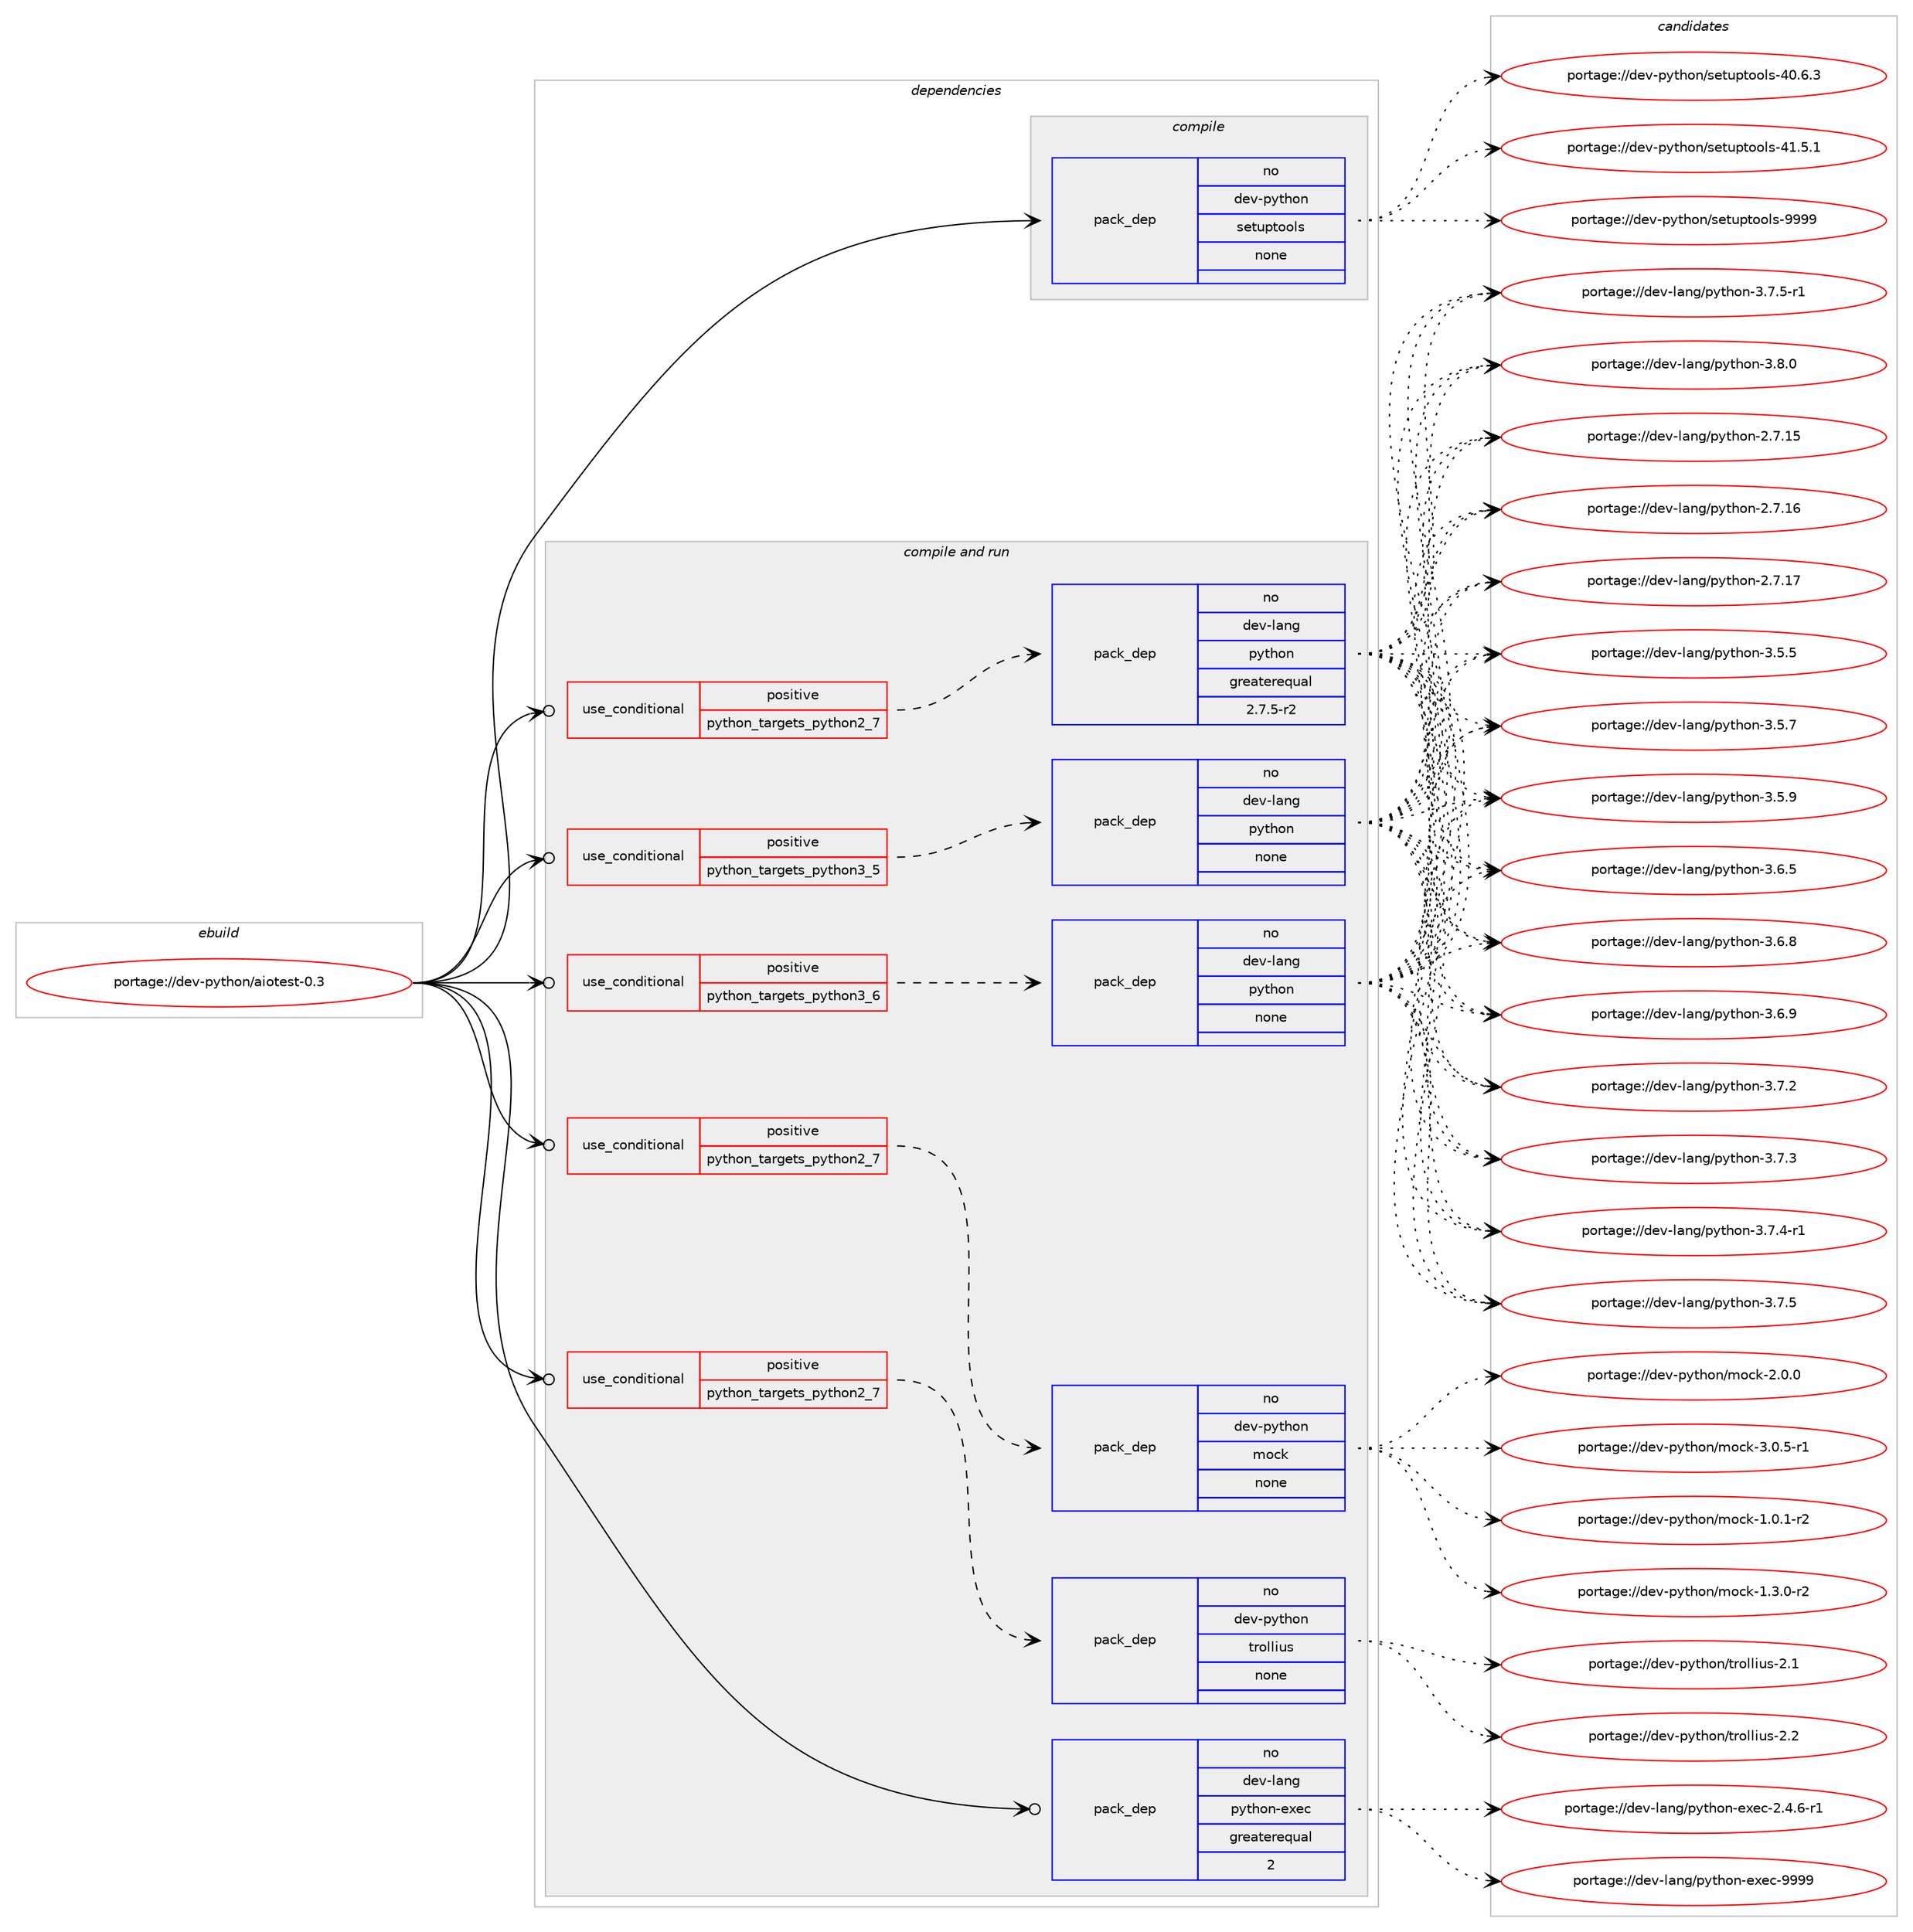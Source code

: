 digraph prolog {

# *************
# Graph options
# *************

newrank=true;
concentrate=true;
compound=true;
graph [rankdir=LR,fontname=Helvetica,fontsize=10,ranksep=1.5];#, ranksep=2.5, nodesep=0.2];
edge  [arrowhead=vee];
node  [fontname=Helvetica,fontsize=10];

# **********
# The ebuild
# **********

subgraph cluster_leftcol {
color=gray;
rank=same;
label=<<i>ebuild</i>>;
id [label="portage://dev-python/aiotest-0.3", color=red, width=4, href="../dev-python/aiotest-0.3.svg"];
}

# ****************
# The dependencies
# ****************

subgraph cluster_midcol {
color=gray;
label=<<i>dependencies</i>>;
subgraph cluster_compile {
fillcolor="#eeeeee";
style=filled;
label=<<i>compile</i>>;
subgraph pack100200 {
dependency128798 [label=<<TABLE BORDER="0" CELLBORDER="1" CELLSPACING="0" CELLPADDING="4" WIDTH="220"><TR><TD ROWSPAN="6" CELLPADDING="30">pack_dep</TD></TR><TR><TD WIDTH="110">no</TD></TR><TR><TD>dev-python</TD></TR><TR><TD>setuptools</TD></TR><TR><TD>none</TD></TR><TR><TD></TD></TR></TABLE>>, shape=none, color=blue];
}
id:e -> dependency128798:w [weight=20,style="solid",arrowhead="vee"];
}
subgraph cluster_compileandrun {
fillcolor="#eeeeee";
style=filled;
label=<<i>compile and run</i>>;
subgraph cond25293 {
dependency128799 [label=<<TABLE BORDER="0" CELLBORDER="1" CELLSPACING="0" CELLPADDING="4"><TR><TD ROWSPAN="3" CELLPADDING="10">use_conditional</TD></TR><TR><TD>positive</TD></TR><TR><TD>python_targets_python2_7</TD></TR></TABLE>>, shape=none, color=red];
subgraph pack100201 {
dependency128800 [label=<<TABLE BORDER="0" CELLBORDER="1" CELLSPACING="0" CELLPADDING="4" WIDTH="220"><TR><TD ROWSPAN="6" CELLPADDING="30">pack_dep</TD></TR><TR><TD WIDTH="110">no</TD></TR><TR><TD>dev-lang</TD></TR><TR><TD>python</TD></TR><TR><TD>greaterequal</TD></TR><TR><TD>2.7.5-r2</TD></TR></TABLE>>, shape=none, color=blue];
}
dependency128799:e -> dependency128800:w [weight=20,style="dashed",arrowhead="vee"];
}
id:e -> dependency128799:w [weight=20,style="solid",arrowhead="odotvee"];
subgraph cond25294 {
dependency128801 [label=<<TABLE BORDER="0" CELLBORDER="1" CELLSPACING="0" CELLPADDING="4"><TR><TD ROWSPAN="3" CELLPADDING="10">use_conditional</TD></TR><TR><TD>positive</TD></TR><TR><TD>python_targets_python2_7</TD></TR></TABLE>>, shape=none, color=red];
subgraph pack100202 {
dependency128802 [label=<<TABLE BORDER="0" CELLBORDER="1" CELLSPACING="0" CELLPADDING="4" WIDTH="220"><TR><TD ROWSPAN="6" CELLPADDING="30">pack_dep</TD></TR><TR><TD WIDTH="110">no</TD></TR><TR><TD>dev-python</TD></TR><TR><TD>mock</TD></TR><TR><TD>none</TD></TR><TR><TD></TD></TR></TABLE>>, shape=none, color=blue];
}
dependency128801:e -> dependency128802:w [weight=20,style="dashed",arrowhead="vee"];
}
id:e -> dependency128801:w [weight=20,style="solid",arrowhead="odotvee"];
subgraph cond25295 {
dependency128803 [label=<<TABLE BORDER="0" CELLBORDER="1" CELLSPACING="0" CELLPADDING="4"><TR><TD ROWSPAN="3" CELLPADDING="10">use_conditional</TD></TR><TR><TD>positive</TD></TR><TR><TD>python_targets_python2_7</TD></TR></TABLE>>, shape=none, color=red];
subgraph pack100203 {
dependency128804 [label=<<TABLE BORDER="0" CELLBORDER="1" CELLSPACING="0" CELLPADDING="4" WIDTH="220"><TR><TD ROWSPAN="6" CELLPADDING="30">pack_dep</TD></TR><TR><TD WIDTH="110">no</TD></TR><TR><TD>dev-python</TD></TR><TR><TD>trollius</TD></TR><TR><TD>none</TD></TR><TR><TD></TD></TR></TABLE>>, shape=none, color=blue];
}
dependency128803:e -> dependency128804:w [weight=20,style="dashed",arrowhead="vee"];
}
id:e -> dependency128803:w [weight=20,style="solid",arrowhead="odotvee"];
subgraph cond25296 {
dependency128805 [label=<<TABLE BORDER="0" CELLBORDER="1" CELLSPACING="0" CELLPADDING="4"><TR><TD ROWSPAN="3" CELLPADDING="10">use_conditional</TD></TR><TR><TD>positive</TD></TR><TR><TD>python_targets_python3_5</TD></TR></TABLE>>, shape=none, color=red];
subgraph pack100204 {
dependency128806 [label=<<TABLE BORDER="0" CELLBORDER="1" CELLSPACING="0" CELLPADDING="4" WIDTH="220"><TR><TD ROWSPAN="6" CELLPADDING="30">pack_dep</TD></TR><TR><TD WIDTH="110">no</TD></TR><TR><TD>dev-lang</TD></TR><TR><TD>python</TD></TR><TR><TD>none</TD></TR><TR><TD></TD></TR></TABLE>>, shape=none, color=blue];
}
dependency128805:e -> dependency128806:w [weight=20,style="dashed",arrowhead="vee"];
}
id:e -> dependency128805:w [weight=20,style="solid",arrowhead="odotvee"];
subgraph cond25297 {
dependency128807 [label=<<TABLE BORDER="0" CELLBORDER="1" CELLSPACING="0" CELLPADDING="4"><TR><TD ROWSPAN="3" CELLPADDING="10">use_conditional</TD></TR><TR><TD>positive</TD></TR><TR><TD>python_targets_python3_6</TD></TR></TABLE>>, shape=none, color=red];
subgraph pack100205 {
dependency128808 [label=<<TABLE BORDER="0" CELLBORDER="1" CELLSPACING="0" CELLPADDING="4" WIDTH="220"><TR><TD ROWSPAN="6" CELLPADDING="30">pack_dep</TD></TR><TR><TD WIDTH="110">no</TD></TR><TR><TD>dev-lang</TD></TR><TR><TD>python</TD></TR><TR><TD>none</TD></TR><TR><TD></TD></TR></TABLE>>, shape=none, color=blue];
}
dependency128807:e -> dependency128808:w [weight=20,style="dashed",arrowhead="vee"];
}
id:e -> dependency128807:w [weight=20,style="solid",arrowhead="odotvee"];
subgraph pack100206 {
dependency128809 [label=<<TABLE BORDER="0" CELLBORDER="1" CELLSPACING="0" CELLPADDING="4" WIDTH="220"><TR><TD ROWSPAN="6" CELLPADDING="30">pack_dep</TD></TR><TR><TD WIDTH="110">no</TD></TR><TR><TD>dev-lang</TD></TR><TR><TD>python-exec</TD></TR><TR><TD>greaterequal</TD></TR><TR><TD>2</TD></TR></TABLE>>, shape=none, color=blue];
}
id:e -> dependency128809:w [weight=20,style="solid",arrowhead="odotvee"];
}
subgraph cluster_run {
fillcolor="#eeeeee";
style=filled;
label=<<i>run</i>>;
}
}

# **************
# The candidates
# **************

subgraph cluster_choices {
rank=same;
color=gray;
label=<<i>candidates</i>>;

subgraph choice100200 {
color=black;
nodesep=1;
choiceportage100101118451121211161041111104711510111611711211611111110811545524846544651 [label="portage://dev-python/setuptools-40.6.3", color=red, width=4,href="../dev-python/setuptools-40.6.3.svg"];
choiceportage100101118451121211161041111104711510111611711211611111110811545524946534649 [label="portage://dev-python/setuptools-41.5.1", color=red, width=4,href="../dev-python/setuptools-41.5.1.svg"];
choiceportage10010111845112121116104111110471151011161171121161111111081154557575757 [label="portage://dev-python/setuptools-9999", color=red, width=4,href="../dev-python/setuptools-9999.svg"];
dependency128798:e -> choiceportage100101118451121211161041111104711510111611711211611111110811545524846544651:w [style=dotted,weight="100"];
dependency128798:e -> choiceportage100101118451121211161041111104711510111611711211611111110811545524946534649:w [style=dotted,weight="100"];
dependency128798:e -> choiceportage10010111845112121116104111110471151011161171121161111111081154557575757:w [style=dotted,weight="100"];
}
subgraph choice100201 {
color=black;
nodesep=1;
choiceportage10010111845108971101034711212111610411111045504655464953 [label="portage://dev-lang/python-2.7.15", color=red, width=4,href="../dev-lang/python-2.7.15.svg"];
choiceportage10010111845108971101034711212111610411111045504655464954 [label="portage://dev-lang/python-2.7.16", color=red, width=4,href="../dev-lang/python-2.7.16.svg"];
choiceportage10010111845108971101034711212111610411111045504655464955 [label="portage://dev-lang/python-2.7.17", color=red, width=4,href="../dev-lang/python-2.7.17.svg"];
choiceportage100101118451089711010347112121116104111110455146534653 [label="portage://dev-lang/python-3.5.5", color=red, width=4,href="../dev-lang/python-3.5.5.svg"];
choiceportage100101118451089711010347112121116104111110455146534655 [label="portage://dev-lang/python-3.5.7", color=red, width=4,href="../dev-lang/python-3.5.7.svg"];
choiceportage100101118451089711010347112121116104111110455146534657 [label="portage://dev-lang/python-3.5.9", color=red, width=4,href="../dev-lang/python-3.5.9.svg"];
choiceportage100101118451089711010347112121116104111110455146544653 [label="portage://dev-lang/python-3.6.5", color=red, width=4,href="../dev-lang/python-3.6.5.svg"];
choiceportage100101118451089711010347112121116104111110455146544656 [label="portage://dev-lang/python-3.6.8", color=red, width=4,href="../dev-lang/python-3.6.8.svg"];
choiceportage100101118451089711010347112121116104111110455146544657 [label="portage://dev-lang/python-3.6.9", color=red, width=4,href="../dev-lang/python-3.6.9.svg"];
choiceportage100101118451089711010347112121116104111110455146554650 [label="portage://dev-lang/python-3.7.2", color=red, width=4,href="../dev-lang/python-3.7.2.svg"];
choiceportage100101118451089711010347112121116104111110455146554651 [label="portage://dev-lang/python-3.7.3", color=red, width=4,href="../dev-lang/python-3.7.3.svg"];
choiceportage1001011184510897110103471121211161041111104551465546524511449 [label="portage://dev-lang/python-3.7.4-r1", color=red, width=4,href="../dev-lang/python-3.7.4-r1.svg"];
choiceportage100101118451089711010347112121116104111110455146554653 [label="portage://dev-lang/python-3.7.5", color=red, width=4,href="../dev-lang/python-3.7.5.svg"];
choiceportage1001011184510897110103471121211161041111104551465546534511449 [label="portage://dev-lang/python-3.7.5-r1", color=red, width=4,href="../dev-lang/python-3.7.5-r1.svg"];
choiceportage100101118451089711010347112121116104111110455146564648 [label="portage://dev-lang/python-3.8.0", color=red, width=4,href="../dev-lang/python-3.8.0.svg"];
dependency128800:e -> choiceportage10010111845108971101034711212111610411111045504655464953:w [style=dotted,weight="100"];
dependency128800:e -> choiceportage10010111845108971101034711212111610411111045504655464954:w [style=dotted,weight="100"];
dependency128800:e -> choiceportage10010111845108971101034711212111610411111045504655464955:w [style=dotted,weight="100"];
dependency128800:e -> choiceportage100101118451089711010347112121116104111110455146534653:w [style=dotted,weight="100"];
dependency128800:e -> choiceportage100101118451089711010347112121116104111110455146534655:w [style=dotted,weight="100"];
dependency128800:e -> choiceportage100101118451089711010347112121116104111110455146534657:w [style=dotted,weight="100"];
dependency128800:e -> choiceportage100101118451089711010347112121116104111110455146544653:w [style=dotted,weight="100"];
dependency128800:e -> choiceportage100101118451089711010347112121116104111110455146544656:w [style=dotted,weight="100"];
dependency128800:e -> choiceportage100101118451089711010347112121116104111110455146544657:w [style=dotted,weight="100"];
dependency128800:e -> choiceportage100101118451089711010347112121116104111110455146554650:w [style=dotted,weight="100"];
dependency128800:e -> choiceportage100101118451089711010347112121116104111110455146554651:w [style=dotted,weight="100"];
dependency128800:e -> choiceportage1001011184510897110103471121211161041111104551465546524511449:w [style=dotted,weight="100"];
dependency128800:e -> choiceportage100101118451089711010347112121116104111110455146554653:w [style=dotted,weight="100"];
dependency128800:e -> choiceportage1001011184510897110103471121211161041111104551465546534511449:w [style=dotted,weight="100"];
dependency128800:e -> choiceportage100101118451089711010347112121116104111110455146564648:w [style=dotted,weight="100"];
}
subgraph choice100202 {
color=black;
nodesep=1;
choiceportage1001011184511212111610411111047109111991074549464846494511450 [label="portage://dev-python/mock-1.0.1-r2", color=red, width=4,href="../dev-python/mock-1.0.1-r2.svg"];
choiceportage1001011184511212111610411111047109111991074549465146484511450 [label="portage://dev-python/mock-1.3.0-r2", color=red, width=4,href="../dev-python/mock-1.3.0-r2.svg"];
choiceportage100101118451121211161041111104710911199107455046484648 [label="portage://dev-python/mock-2.0.0", color=red, width=4,href="../dev-python/mock-2.0.0.svg"];
choiceportage1001011184511212111610411111047109111991074551464846534511449 [label="portage://dev-python/mock-3.0.5-r1", color=red, width=4,href="../dev-python/mock-3.0.5-r1.svg"];
dependency128802:e -> choiceportage1001011184511212111610411111047109111991074549464846494511450:w [style=dotted,weight="100"];
dependency128802:e -> choiceportage1001011184511212111610411111047109111991074549465146484511450:w [style=dotted,weight="100"];
dependency128802:e -> choiceportage100101118451121211161041111104710911199107455046484648:w [style=dotted,weight="100"];
dependency128802:e -> choiceportage1001011184511212111610411111047109111991074551464846534511449:w [style=dotted,weight="100"];
}
subgraph choice100203 {
color=black;
nodesep=1;
choiceportage100101118451121211161041111104711611411110810810511711545504649 [label="portage://dev-python/trollius-2.1", color=red, width=4,href="../dev-python/trollius-2.1.svg"];
choiceportage100101118451121211161041111104711611411110810810511711545504650 [label="portage://dev-python/trollius-2.2", color=red, width=4,href="../dev-python/trollius-2.2.svg"];
dependency128804:e -> choiceportage100101118451121211161041111104711611411110810810511711545504649:w [style=dotted,weight="100"];
dependency128804:e -> choiceportage100101118451121211161041111104711611411110810810511711545504650:w [style=dotted,weight="100"];
}
subgraph choice100204 {
color=black;
nodesep=1;
choiceportage10010111845108971101034711212111610411111045504655464953 [label="portage://dev-lang/python-2.7.15", color=red, width=4,href="../dev-lang/python-2.7.15.svg"];
choiceportage10010111845108971101034711212111610411111045504655464954 [label="portage://dev-lang/python-2.7.16", color=red, width=4,href="../dev-lang/python-2.7.16.svg"];
choiceportage10010111845108971101034711212111610411111045504655464955 [label="portage://dev-lang/python-2.7.17", color=red, width=4,href="../dev-lang/python-2.7.17.svg"];
choiceportage100101118451089711010347112121116104111110455146534653 [label="portage://dev-lang/python-3.5.5", color=red, width=4,href="../dev-lang/python-3.5.5.svg"];
choiceportage100101118451089711010347112121116104111110455146534655 [label="portage://dev-lang/python-3.5.7", color=red, width=4,href="../dev-lang/python-3.5.7.svg"];
choiceportage100101118451089711010347112121116104111110455146534657 [label="portage://dev-lang/python-3.5.9", color=red, width=4,href="../dev-lang/python-3.5.9.svg"];
choiceportage100101118451089711010347112121116104111110455146544653 [label="portage://dev-lang/python-3.6.5", color=red, width=4,href="../dev-lang/python-3.6.5.svg"];
choiceportage100101118451089711010347112121116104111110455146544656 [label="portage://dev-lang/python-3.6.8", color=red, width=4,href="../dev-lang/python-3.6.8.svg"];
choiceportage100101118451089711010347112121116104111110455146544657 [label="portage://dev-lang/python-3.6.9", color=red, width=4,href="../dev-lang/python-3.6.9.svg"];
choiceportage100101118451089711010347112121116104111110455146554650 [label="portage://dev-lang/python-3.7.2", color=red, width=4,href="../dev-lang/python-3.7.2.svg"];
choiceportage100101118451089711010347112121116104111110455146554651 [label="portage://dev-lang/python-3.7.3", color=red, width=4,href="../dev-lang/python-3.7.3.svg"];
choiceportage1001011184510897110103471121211161041111104551465546524511449 [label="portage://dev-lang/python-3.7.4-r1", color=red, width=4,href="../dev-lang/python-3.7.4-r1.svg"];
choiceportage100101118451089711010347112121116104111110455146554653 [label="portage://dev-lang/python-3.7.5", color=red, width=4,href="../dev-lang/python-3.7.5.svg"];
choiceportage1001011184510897110103471121211161041111104551465546534511449 [label="portage://dev-lang/python-3.7.5-r1", color=red, width=4,href="../dev-lang/python-3.7.5-r1.svg"];
choiceportage100101118451089711010347112121116104111110455146564648 [label="portage://dev-lang/python-3.8.0", color=red, width=4,href="../dev-lang/python-3.8.0.svg"];
dependency128806:e -> choiceportage10010111845108971101034711212111610411111045504655464953:w [style=dotted,weight="100"];
dependency128806:e -> choiceportage10010111845108971101034711212111610411111045504655464954:w [style=dotted,weight="100"];
dependency128806:e -> choiceportage10010111845108971101034711212111610411111045504655464955:w [style=dotted,weight="100"];
dependency128806:e -> choiceportage100101118451089711010347112121116104111110455146534653:w [style=dotted,weight="100"];
dependency128806:e -> choiceportage100101118451089711010347112121116104111110455146534655:w [style=dotted,weight="100"];
dependency128806:e -> choiceportage100101118451089711010347112121116104111110455146534657:w [style=dotted,weight="100"];
dependency128806:e -> choiceportage100101118451089711010347112121116104111110455146544653:w [style=dotted,weight="100"];
dependency128806:e -> choiceportage100101118451089711010347112121116104111110455146544656:w [style=dotted,weight="100"];
dependency128806:e -> choiceportage100101118451089711010347112121116104111110455146544657:w [style=dotted,weight="100"];
dependency128806:e -> choiceportage100101118451089711010347112121116104111110455146554650:w [style=dotted,weight="100"];
dependency128806:e -> choiceportage100101118451089711010347112121116104111110455146554651:w [style=dotted,weight="100"];
dependency128806:e -> choiceportage1001011184510897110103471121211161041111104551465546524511449:w [style=dotted,weight="100"];
dependency128806:e -> choiceportage100101118451089711010347112121116104111110455146554653:w [style=dotted,weight="100"];
dependency128806:e -> choiceportage1001011184510897110103471121211161041111104551465546534511449:w [style=dotted,weight="100"];
dependency128806:e -> choiceportage100101118451089711010347112121116104111110455146564648:w [style=dotted,weight="100"];
}
subgraph choice100205 {
color=black;
nodesep=1;
choiceportage10010111845108971101034711212111610411111045504655464953 [label="portage://dev-lang/python-2.7.15", color=red, width=4,href="../dev-lang/python-2.7.15.svg"];
choiceportage10010111845108971101034711212111610411111045504655464954 [label="portage://dev-lang/python-2.7.16", color=red, width=4,href="../dev-lang/python-2.7.16.svg"];
choiceportage10010111845108971101034711212111610411111045504655464955 [label="portage://dev-lang/python-2.7.17", color=red, width=4,href="../dev-lang/python-2.7.17.svg"];
choiceportage100101118451089711010347112121116104111110455146534653 [label="portage://dev-lang/python-3.5.5", color=red, width=4,href="../dev-lang/python-3.5.5.svg"];
choiceportage100101118451089711010347112121116104111110455146534655 [label="portage://dev-lang/python-3.5.7", color=red, width=4,href="../dev-lang/python-3.5.7.svg"];
choiceportage100101118451089711010347112121116104111110455146534657 [label="portage://dev-lang/python-3.5.9", color=red, width=4,href="../dev-lang/python-3.5.9.svg"];
choiceportage100101118451089711010347112121116104111110455146544653 [label="portage://dev-lang/python-3.6.5", color=red, width=4,href="../dev-lang/python-3.6.5.svg"];
choiceportage100101118451089711010347112121116104111110455146544656 [label="portage://dev-lang/python-3.6.8", color=red, width=4,href="../dev-lang/python-3.6.8.svg"];
choiceportage100101118451089711010347112121116104111110455146544657 [label="portage://dev-lang/python-3.6.9", color=red, width=4,href="../dev-lang/python-3.6.9.svg"];
choiceportage100101118451089711010347112121116104111110455146554650 [label="portage://dev-lang/python-3.7.2", color=red, width=4,href="../dev-lang/python-3.7.2.svg"];
choiceportage100101118451089711010347112121116104111110455146554651 [label="portage://dev-lang/python-3.7.3", color=red, width=4,href="../dev-lang/python-3.7.3.svg"];
choiceportage1001011184510897110103471121211161041111104551465546524511449 [label="portage://dev-lang/python-3.7.4-r1", color=red, width=4,href="../dev-lang/python-3.7.4-r1.svg"];
choiceportage100101118451089711010347112121116104111110455146554653 [label="portage://dev-lang/python-3.7.5", color=red, width=4,href="../dev-lang/python-3.7.5.svg"];
choiceportage1001011184510897110103471121211161041111104551465546534511449 [label="portage://dev-lang/python-3.7.5-r1", color=red, width=4,href="../dev-lang/python-3.7.5-r1.svg"];
choiceportage100101118451089711010347112121116104111110455146564648 [label="portage://dev-lang/python-3.8.0", color=red, width=4,href="../dev-lang/python-3.8.0.svg"];
dependency128808:e -> choiceportage10010111845108971101034711212111610411111045504655464953:w [style=dotted,weight="100"];
dependency128808:e -> choiceportage10010111845108971101034711212111610411111045504655464954:w [style=dotted,weight="100"];
dependency128808:e -> choiceportage10010111845108971101034711212111610411111045504655464955:w [style=dotted,weight="100"];
dependency128808:e -> choiceportage100101118451089711010347112121116104111110455146534653:w [style=dotted,weight="100"];
dependency128808:e -> choiceportage100101118451089711010347112121116104111110455146534655:w [style=dotted,weight="100"];
dependency128808:e -> choiceportage100101118451089711010347112121116104111110455146534657:w [style=dotted,weight="100"];
dependency128808:e -> choiceportage100101118451089711010347112121116104111110455146544653:w [style=dotted,weight="100"];
dependency128808:e -> choiceportage100101118451089711010347112121116104111110455146544656:w [style=dotted,weight="100"];
dependency128808:e -> choiceportage100101118451089711010347112121116104111110455146544657:w [style=dotted,weight="100"];
dependency128808:e -> choiceportage100101118451089711010347112121116104111110455146554650:w [style=dotted,weight="100"];
dependency128808:e -> choiceportage100101118451089711010347112121116104111110455146554651:w [style=dotted,weight="100"];
dependency128808:e -> choiceportage1001011184510897110103471121211161041111104551465546524511449:w [style=dotted,weight="100"];
dependency128808:e -> choiceportage100101118451089711010347112121116104111110455146554653:w [style=dotted,weight="100"];
dependency128808:e -> choiceportage1001011184510897110103471121211161041111104551465546534511449:w [style=dotted,weight="100"];
dependency128808:e -> choiceportage100101118451089711010347112121116104111110455146564648:w [style=dotted,weight="100"];
}
subgraph choice100206 {
color=black;
nodesep=1;
choiceportage10010111845108971101034711212111610411111045101120101994550465246544511449 [label="portage://dev-lang/python-exec-2.4.6-r1", color=red, width=4,href="../dev-lang/python-exec-2.4.6-r1.svg"];
choiceportage10010111845108971101034711212111610411111045101120101994557575757 [label="portage://dev-lang/python-exec-9999", color=red, width=4,href="../dev-lang/python-exec-9999.svg"];
dependency128809:e -> choiceportage10010111845108971101034711212111610411111045101120101994550465246544511449:w [style=dotted,weight="100"];
dependency128809:e -> choiceportage10010111845108971101034711212111610411111045101120101994557575757:w [style=dotted,weight="100"];
}
}

}

